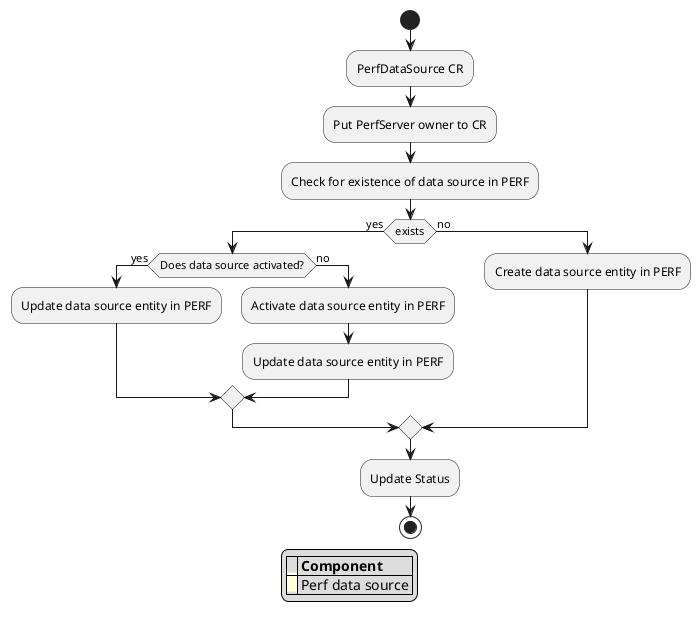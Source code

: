 @startuml
start
:PerfDataSource CR;
:Put PerfServer owner to CR;
:Check for existence of data source in PERF;
if (exists) then (yes)
    if (Does data source activated?) then (yes)
        :Update data source entity in PERF;
    else (no)
        :Activate data source entity in PERF;
        :Update data source entity in PERF;
    endif
else (no)
    :Create data source entity in PERF;
endif
:Update Status;
stop

legend
|= |= Component |
|<back:#lightyellow>   </back>| Perf data source |
endlegend
@enduml